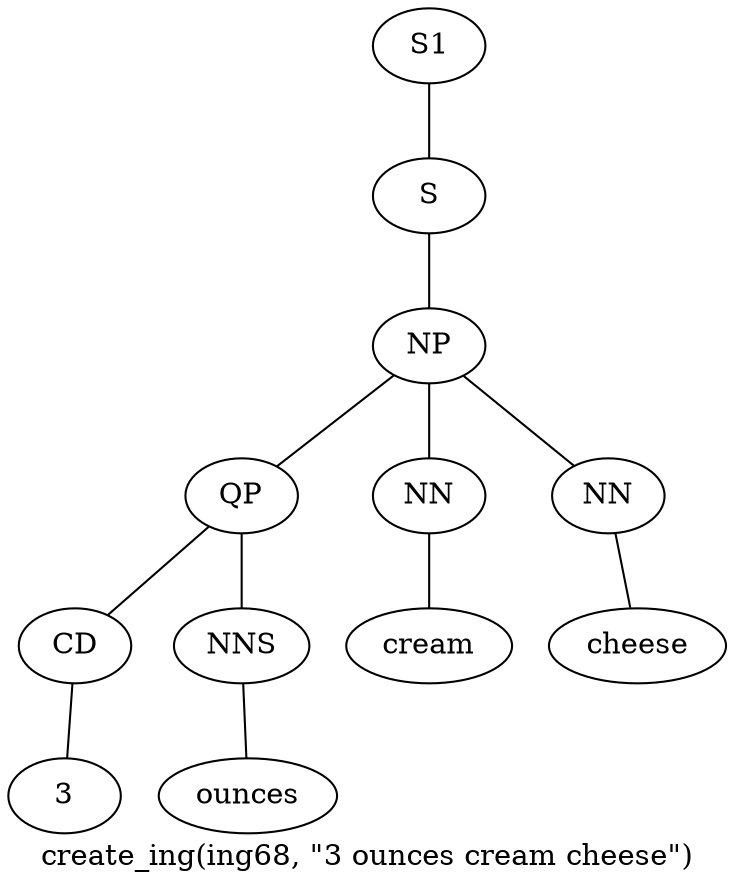 graph SyntaxGraph {
	label = "create_ing(ing68, \"3 ounces cream cheese\")";
	Node0 [label="S1"];
	Node1 [label="S"];
	Node2 [label="NP"];
	Node3 [label="QP"];
	Node4 [label="CD"];
	Node5 [label="3"];
	Node6 [label="NNS"];
	Node7 [label="ounces"];
	Node8 [label="NN"];
	Node9 [label="cream"];
	Node10 [label="NN"];
	Node11 [label="cheese"];

	Node0 -- Node1;
	Node1 -- Node2;
	Node2 -- Node3;
	Node2 -- Node8;
	Node2 -- Node10;
	Node3 -- Node4;
	Node3 -- Node6;
	Node4 -- Node5;
	Node6 -- Node7;
	Node8 -- Node9;
	Node10 -- Node11;
}